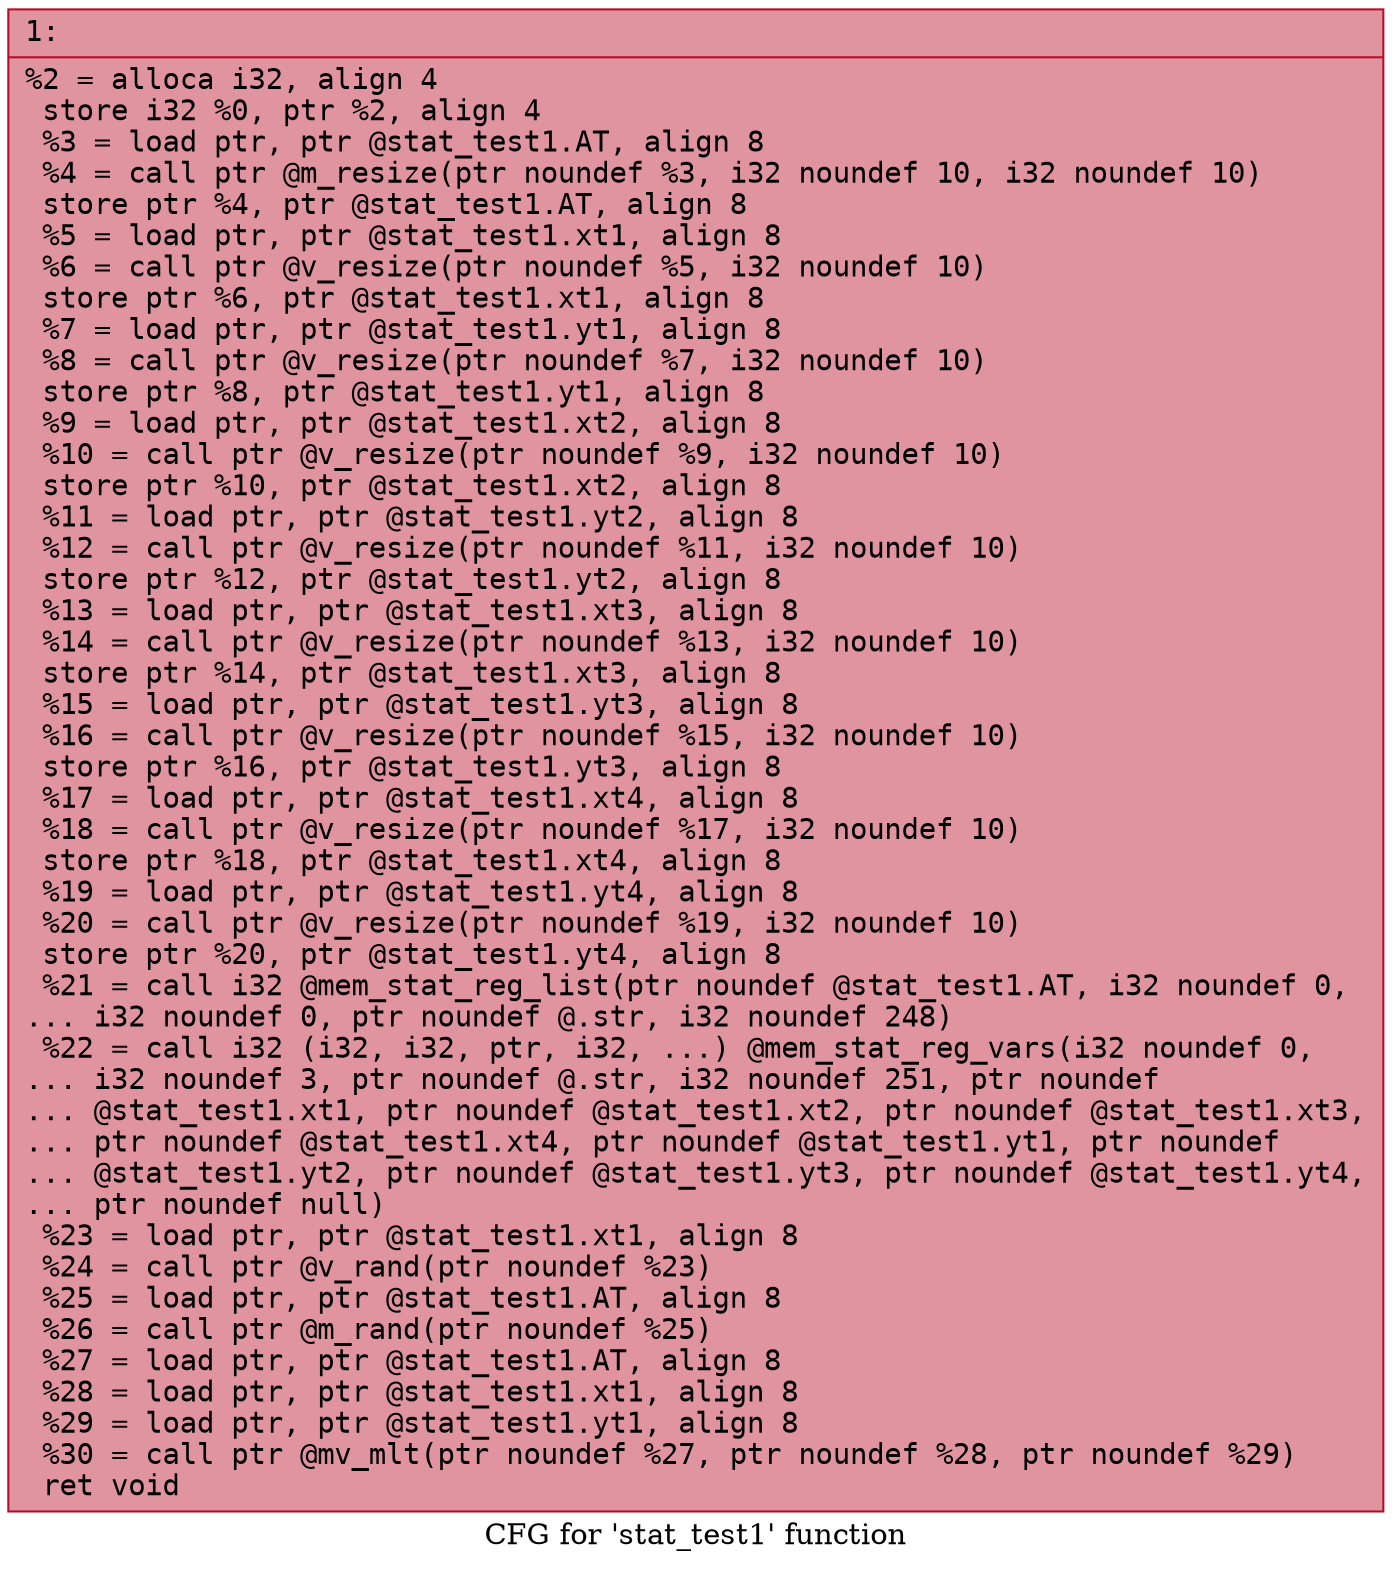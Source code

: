 digraph "CFG for 'stat_test1' function" {
	label="CFG for 'stat_test1' function";

	Node0x6000036c38e0 [shape=record,color="#b70d28ff", style=filled, fillcolor="#b70d2870" fontname="Courier",label="{1:\l|  %2 = alloca i32, align 4\l  store i32 %0, ptr %2, align 4\l  %3 = load ptr, ptr @stat_test1.AT, align 8\l  %4 = call ptr @m_resize(ptr noundef %3, i32 noundef 10, i32 noundef 10)\l  store ptr %4, ptr @stat_test1.AT, align 8\l  %5 = load ptr, ptr @stat_test1.xt1, align 8\l  %6 = call ptr @v_resize(ptr noundef %5, i32 noundef 10)\l  store ptr %6, ptr @stat_test1.xt1, align 8\l  %7 = load ptr, ptr @stat_test1.yt1, align 8\l  %8 = call ptr @v_resize(ptr noundef %7, i32 noundef 10)\l  store ptr %8, ptr @stat_test1.yt1, align 8\l  %9 = load ptr, ptr @stat_test1.xt2, align 8\l  %10 = call ptr @v_resize(ptr noundef %9, i32 noundef 10)\l  store ptr %10, ptr @stat_test1.xt2, align 8\l  %11 = load ptr, ptr @stat_test1.yt2, align 8\l  %12 = call ptr @v_resize(ptr noundef %11, i32 noundef 10)\l  store ptr %12, ptr @stat_test1.yt2, align 8\l  %13 = load ptr, ptr @stat_test1.xt3, align 8\l  %14 = call ptr @v_resize(ptr noundef %13, i32 noundef 10)\l  store ptr %14, ptr @stat_test1.xt3, align 8\l  %15 = load ptr, ptr @stat_test1.yt3, align 8\l  %16 = call ptr @v_resize(ptr noundef %15, i32 noundef 10)\l  store ptr %16, ptr @stat_test1.yt3, align 8\l  %17 = load ptr, ptr @stat_test1.xt4, align 8\l  %18 = call ptr @v_resize(ptr noundef %17, i32 noundef 10)\l  store ptr %18, ptr @stat_test1.xt4, align 8\l  %19 = load ptr, ptr @stat_test1.yt4, align 8\l  %20 = call ptr @v_resize(ptr noundef %19, i32 noundef 10)\l  store ptr %20, ptr @stat_test1.yt4, align 8\l  %21 = call i32 @mem_stat_reg_list(ptr noundef @stat_test1.AT, i32 noundef 0,\l... i32 noundef 0, ptr noundef @.str, i32 noundef 248)\l  %22 = call i32 (i32, i32, ptr, i32, ...) @mem_stat_reg_vars(i32 noundef 0,\l... i32 noundef 3, ptr noundef @.str, i32 noundef 251, ptr noundef\l... @stat_test1.xt1, ptr noundef @stat_test1.xt2, ptr noundef @stat_test1.xt3,\l... ptr noundef @stat_test1.xt4, ptr noundef @stat_test1.yt1, ptr noundef\l... @stat_test1.yt2, ptr noundef @stat_test1.yt3, ptr noundef @stat_test1.yt4,\l... ptr noundef null)\l  %23 = load ptr, ptr @stat_test1.xt1, align 8\l  %24 = call ptr @v_rand(ptr noundef %23)\l  %25 = load ptr, ptr @stat_test1.AT, align 8\l  %26 = call ptr @m_rand(ptr noundef %25)\l  %27 = load ptr, ptr @stat_test1.AT, align 8\l  %28 = load ptr, ptr @stat_test1.xt1, align 8\l  %29 = load ptr, ptr @stat_test1.yt1, align 8\l  %30 = call ptr @mv_mlt(ptr noundef %27, ptr noundef %28, ptr noundef %29)\l  ret void\l}"];
}

